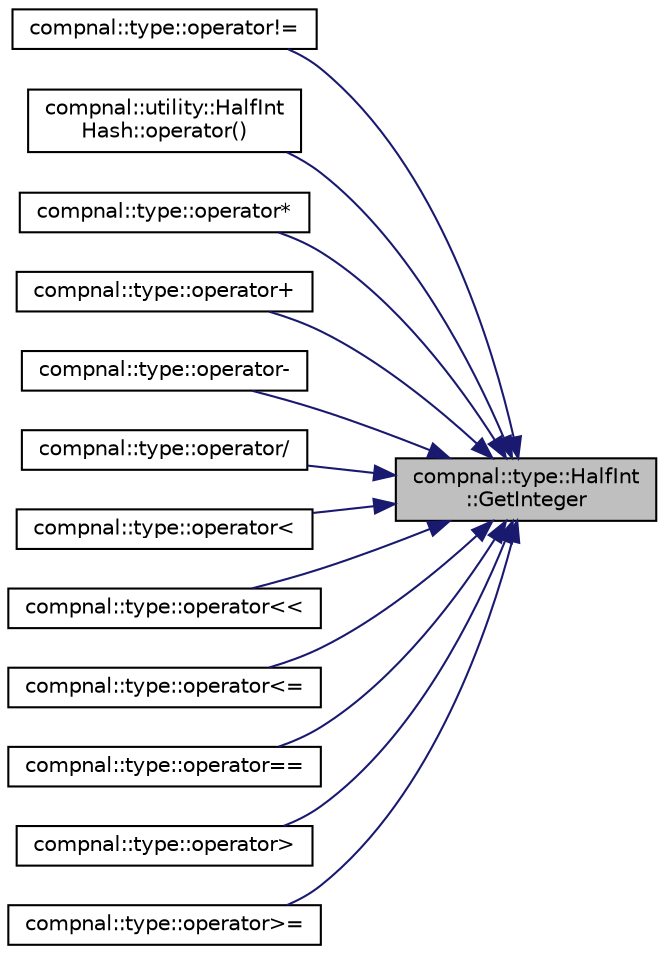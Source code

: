 digraph "compnal::type::HalfInt::GetInteger"
{
 // INTERACTIVE_SVG=YES
 // LATEX_PDF_SIZE
  edge [fontname="Helvetica",fontsize="10",labelfontname="Helvetica",labelfontsize="10"];
  node [fontname="Helvetica",fontsize="10",shape=record];
  rankdir="RL";
  Node1 [label="compnal::type::HalfInt\l::GetInteger",height=0.2,width=0.4,color="black", fillcolor="grey75", style="filled", fontcolor="black",tooltip="Get integer (two times the actual value)."];
  Node1 -> Node2 [dir="back",color="midnightblue",fontsize="10",style="solid",fontname="Helvetica"];
  Node2 [label="compnal::type::operator!=",height=0.2,width=0.4,color="black", fillcolor="white", style="filled",URL="$d4/df8/namespacecompnal_1_1type.html#abba320b8a3de0a5f85d02ed14f12100e",tooltip="Operator overloading: inequality operator."];
  Node1 -> Node3 [dir="back",color="midnightblue",fontsize="10",style="solid",fontname="Helvetica"];
  Node3 [label="compnal::utility::HalfInt\lHash::operator()",height=0.2,width=0.4,color="black", fillcolor="white", style="filled",URL="$de/dfa/structcompnal_1_1utility_1_1_half_int_hash.html#a76500bfb29914d9dce1a104a34e94190",tooltip=" "];
  Node1 -> Node4 [dir="back",color="midnightblue",fontsize="10",style="solid",fontname="Helvetica"];
  Node4 [label="compnal::type::operator*",height=0.2,width=0.4,color="black", fillcolor="white", style="filled",URL="$d4/df8/namespacecompnal_1_1type.html#a1e4e5475b89250ca8c016d136cb8c721",tooltip="Operator overloading: multiplication operator."];
  Node1 -> Node5 [dir="back",color="midnightblue",fontsize="10",style="solid",fontname="Helvetica"];
  Node5 [label="compnal::type::operator+",height=0.2,width=0.4,color="black", fillcolor="white", style="filled",URL="$d4/df8/namespacecompnal_1_1type.html#a9b08cd1cc210f7313ca403293d702166",tooltip="Operator overloading: addition operator."];
  Node1 -> Node6 [dir="back",color="midnightblue",fontsize="10",style="solid",fontname="Helvetica"];
  Node6 [label="compnal::type::operator-",height=0.2,width=0.4,color="black", fillcolor="white", style="filled",URL="$d4/df8/namespacecompnal_1_1type.html#a4e711d785b1ede687153437f8ac67c61",tooltip="Operator overloading: subtraction operator."];
  Node1 -> Node7 [dir="back",color="midnightblue",fontsize="10",style="solid",fontname="Helvetica"];
  Node7 [label="compnal::type::operator/",height=0.2,width=0.4,color="black", fillcolor="white", style="filled",URL="$d4/df8/namespacecompnal_1_1type.html#a93b59ceab87692bf82acd36802619747",tooltip="Operator overloading: division operator."];
  Node1 -> Node8 [dir="back",color="midnightblue",fontsize="10",style="solid",fontname="Helvetica"];
  Node8 [label="compnal::type::operator\<",height=0.2,width=0.4,color="black", fillcolor="white", style="filled",URL="$d4/df8/namespacecompnal_1_1type.html#a64ca8ea83a892de78ee2bd6eec6f5b60",tooltip="Operator overloading: comparison operator (less than)."];
  Node1 -> Node9 [dir="back",color="midnightblue",fontsize="10",style="solid",fontname="Helvetica"];
  Node9 [label="compnal::type::operator\<\<",height=0.2,width=0.4,color="black", fillcolor="white", style="filled",URL="$d4/df8/namespacecompnal_1_1type.html#a704bbed72ad19e842995cedefbc09f87",tooltip="Operator overloading: output operator."];
  Node1 -> Node10 [dir="back",color="midnightblue",fontsize="10",style="solid",fontname="Helvetica"];
  Node10 [label="compnal::type::operator\<=",height=0.2,width=0.4,color="black", fillcolor="white", style="filled",URL="$d4/df8/namespacecompnal_1_1type.html#a5f9db90871ad80fb5b7c215ddbb84013",tooltip="Operator overloading: comparison operator (less than or equal)."];
  Node1 -> Node11 [dir="back",color="midnightblue",fontsize="10",style="solid",fontname="Helvetica"];
  Node11 [label="compnal::type::operator==",height=0.2,width=0.4,color="black", fillcolor="white", style="filled",URL="$d4/df8/namespacecompnal_1_1type.html#ad2d2798c1ea9ee20b4defce948ae6723",tooltip="Operator overloading: equality operator."];
  Node1 -> Node12 [dir="back",color="midnightblue",fontsize="10",style="solid",fontname="Helvetica"];
  Node12 [label="compnal::type::operator\>",height=0.2,width=0.4,color="black", fillcolor="white", style="filled",URL="$d4/df8/namespacecompnal_1_1type.html#a3d1a8bba09eb826843b52b60a4bcb86c",tooltip="Operator overloading: comparison operator (greater than)."];
  Node1 -> Node13 [dir="back",color="midnightblue",fontsize="10",style="solid",fontname="Helvetica"];
  Node13 [label="compnal::type::operator\>=",height=0.2,width=0.4,color="black", fillcolor="white", style="filled",URL="$d4/df8/namespacecompnal_1_1type.html#a951c0a556b4d0f46a21aba5900dfdb02",tooltip="Operator overloading: comparison operator (greater than or equal)."];
}
